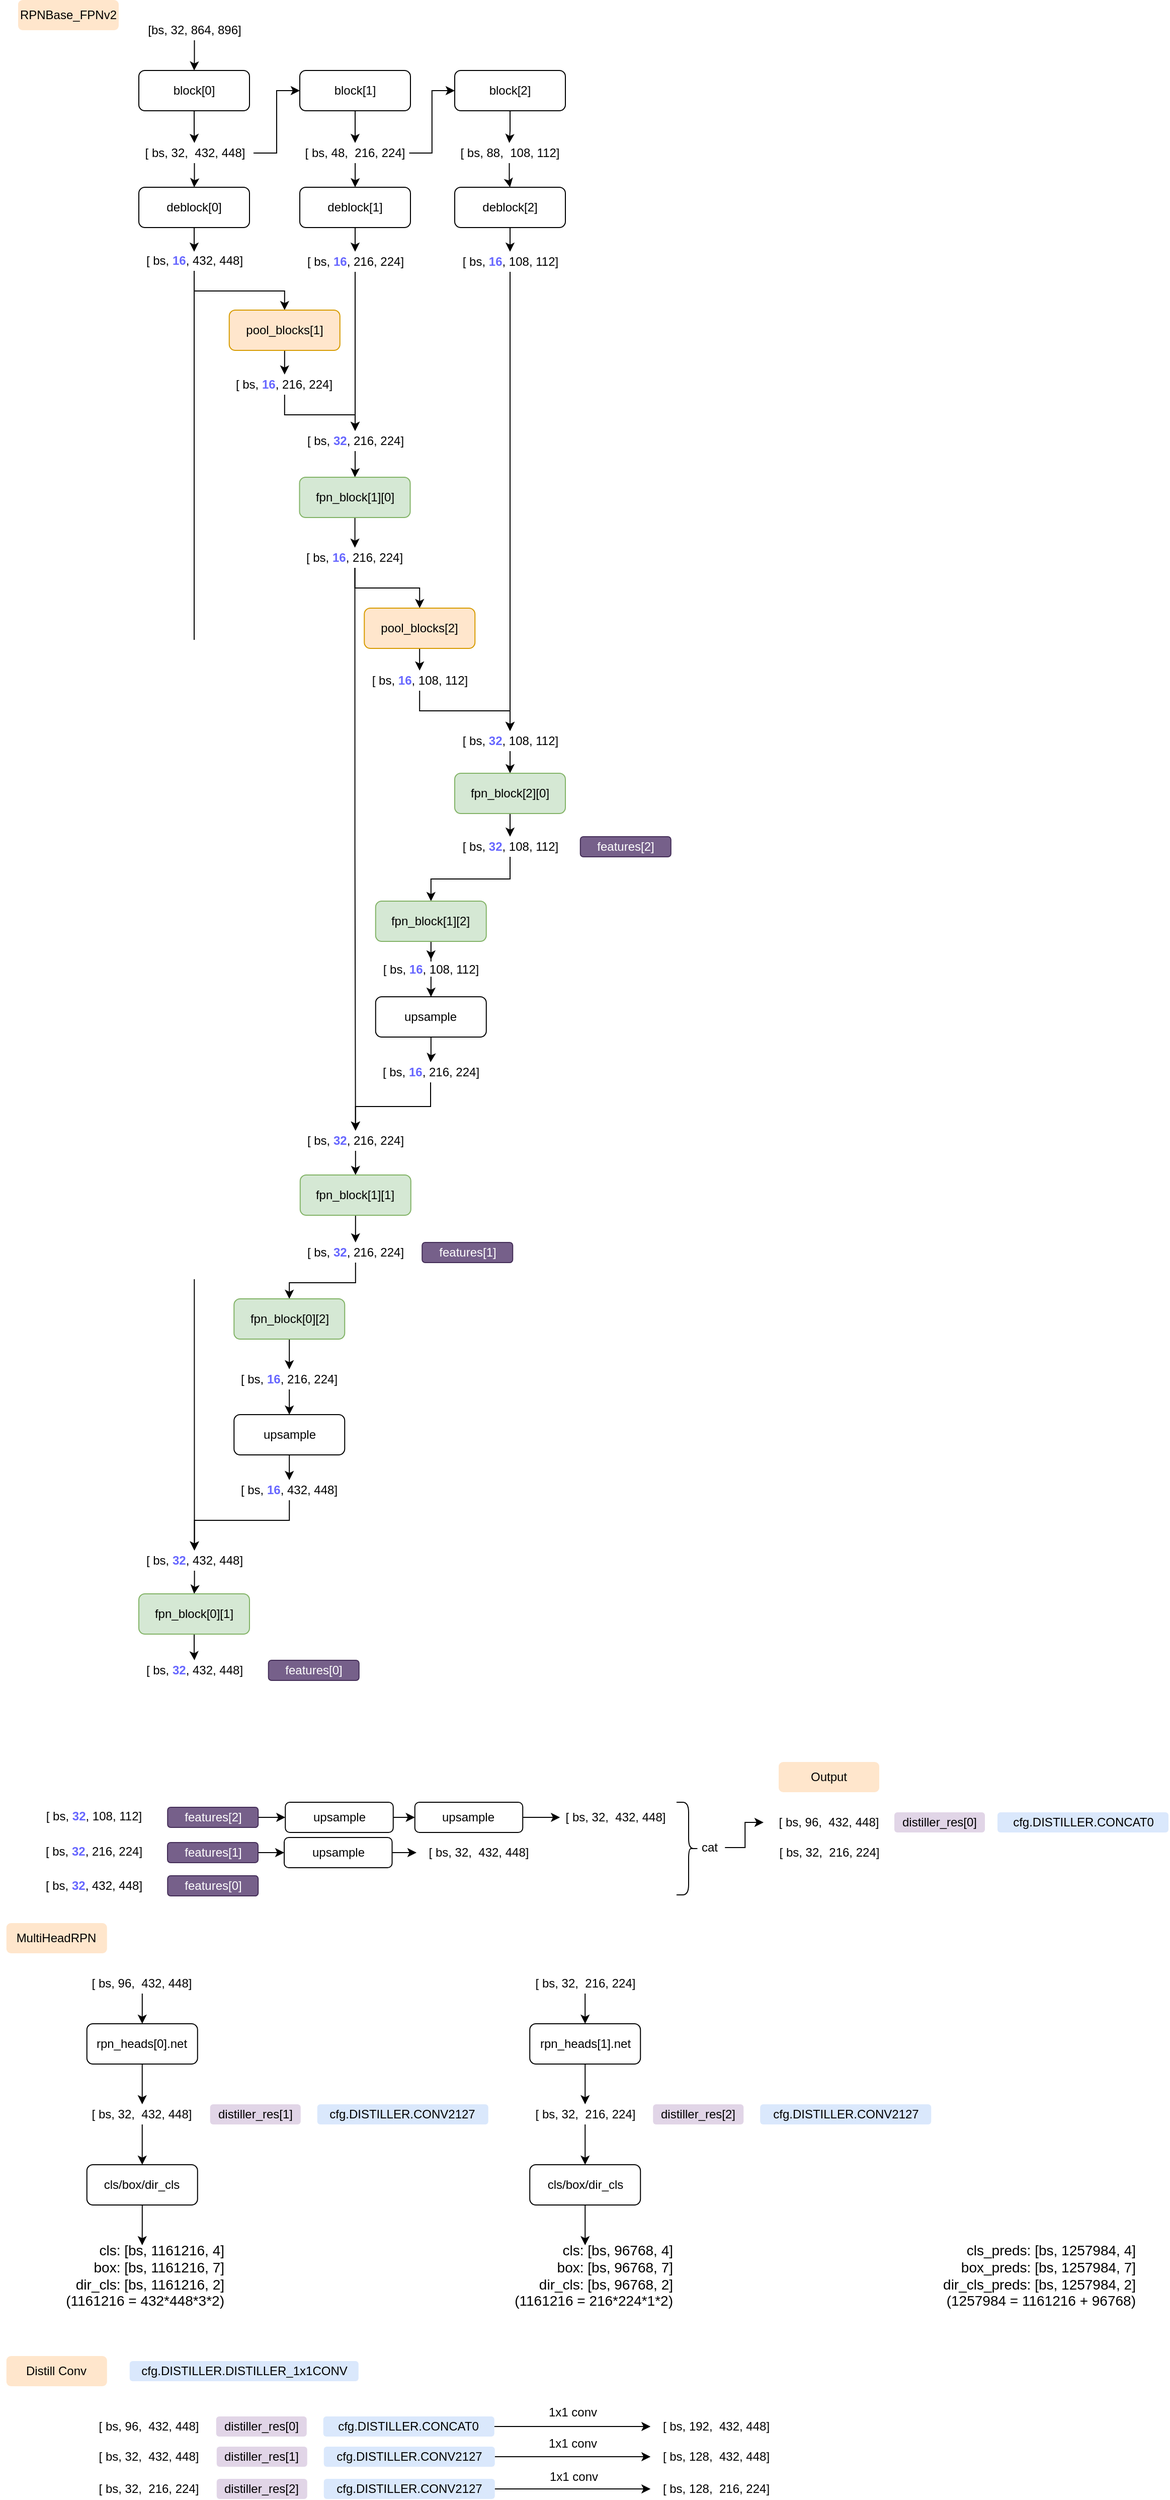<mxfile version="14.8.0" type="github">
  <diagram id="KPbSdK8hrhy4o_54Y12F" name="Page-1">
    <mxGraphModel dx="1357" dy="777" grid="1" gridSize="10" guides="1" tooltips="1" connect="1" arrows="1" fold="1" page="1" pageScale="1" pageWidth="2500" pageHeight="3200" math="0" shadow="0">
      <root>
        <mxCell id="0" />
        <mxCell id="1" parent="0" />
        <mxCell id="MGecMGWnMkol5uJ0eFOr-1" style="edgeStyle=orthogonalEdgeStyle;rounded=0;orthogonalLoop=1;jettySize=auto;html=1;entryX=0.5;entryY=0;entryDx=0;entryDy=0;" parent="1" source="MGecMGWnMkol5uJ0eFOr-2" target="MGecMGWnMkol5uJ0eFOr-8" edge="1">
          <mxGeometry relative="1" as="geometry" />
        </mxCell>
        <mxCell id="MGecMGWnMkol5uJ0eFOr-2" value="block[0]" style="rounded=1;whiteSpace=wrap;html=1;" parent="1" vertex="1">
          <mxGeometry x="160" y="140" width="110" height="40" as="geometry" />
        </mxCell>
        <mxCell id="MGecMGWnMkol5uJ0eFOr-3" style="edgeStyle=orthogonalEdgeStyle;rounded=0;orthogonalLoop=1;jettySize=auto;html=1;entryX=0.5;entryY=0;entryDx=0;entryDy=0;" parent="1" source="MGecMGWnMkol5uJ0eFOr-4" target="MGecMGWnMkol5uJ0eFOr-10" edge="1">
          <mxGeometry relative="1" as="geometry" />
        </mxCell>
        <mxCell id="MGecMGWnMkol5uJ0eFOr-4" value="block[1]" style="rounded=1;whiteSpace=wrap;html=1;" parent="1" vertex="1">
          <mxGeometry x="320" y="140" width="110" height="40" as="geometry" />
        </mxCell>
        <mxCell id="MGecMGWnMkol5uJ0eFOr-5" style="edgeStyle=orthogonalEdgeStyle;rounded=0;orthogonalLoop=1;jettySize=auto;html=1;entryX=0.5;entryY=0;entryDx=0;entryDy=0;" parent="1" source="MGecMGWnMkol5uJ0eFOr-6" target="MGecMGWnMkol5uJ0eFOr-12" edge="1">
          <mxGeometry relative="1" as="geometry" />
        </mxCell>
        <mxCell id="MGecMGWnMkol5uJ0eFOr-6" value="block[2]" style="rounded=1;whiteSpace=wrap;html=1;" parent="1" vertex="1">
          <mxGeometry x="474" y="140" width="110" height="40" as="geometry" />
        </mxCell>
        <mxCell id="MGecMGWnMkol5uJ0eFOr-7" style="edgeStyle=orthogonalEdgeStyle;rounded=0;orthogonalLoop=1;jettySize=auto;html=1;entryX=0.5;entryY=0;entryDx=0;entryDy=0;" parent="1" source="MGecMGWnMkol5uJ0eFOr-8" target="MGecMGWnMkol5uJ0eFOr-14" edge="1">
          <mxGeometry relative="1" as="geometry" />
        </mxCell>
        <mxCell id="MGecMGWnMkol5uJ0eFOr-87" style="edgeStyle=orthogonalEdgeStyle;rounded=0;orthogonalLoop=1;jettySize=auto;html=1;entryX=0;entryY=0.5;entryDx=0;entryDy=0;" parent="1" source="MGecMGWnMkol5uJ0eFOr-8" target="MGecMGWnMkol5uJ0eFOr-4" edge="1">
          <mxGeometry relative="1" as="geometry" />
        </mxCell>
        <mxCell id="MGecMGWnMkol5uJ0eFOr-8" value="[ bs, 32,&amp;nbsp; 432, 448]" style="text;html=1;strokeColor=none;fillColor=none;align=center;verticalAlign=middle;whiteSpace=wrap;rounded=0;" parent="1" vertex="1">
          <mxGeometry x="156.5" y="212" width="117.5" height="20" as="geometry" />
        </mxCell>
        <mxCell id="MGecMGWnMkol5uJ0eFOr-9" style="edgeStyle=orthogonalEdgeStyle;rounded=0;orthogonalLoop=1;jettySize=auto;html=1;entryX=0.5;entryY=0;entryDx=0;entryDy=0;" parent="1" source="MGecMGWnMkol5uJ0eFOr-10" target="MGecMGWnMkol5uJ0eFOr-16" edge="1">
          <mxGeometry relative="1" as="geometry" />
        </mxCell>
        <mxCell id="MGecMGWnMkol5uJ0eFOr-88" style="edgeStyle=orthogonalEdgeStyle;rounded=0;orthogonalLoop=1;jettySize=auto;html=1;entryX=0;entryY=0.5;entryDx=0;entryDy=0;" parent="1" source="MGecMGWnMkol5uJ0eFOr-10" target="MGecMGWnMkol5uJ0eFOr-6" edge="1">
          <mxGeometry relative="1" as="geometry" />
        </mxCell>
        <mxCell id="MGecMGWnMkol5uJ0eFOr-10" value="[ bs, 48,&amp;nbsp; 216, 224]" style="text;html=1;strokeColor=none;fillColor=none;align=center;verticalAlign=middle;whiteSpace=wrap;rounded=0;" parent="1" vertex="1">
          <mxGeometry x="321.25" y="212" width="107.5" height="20" as="geometry" />
        </mxCell>
        <mxCell id="MGecMGWnMkol5uJ0eFOr-11" style="edgeStyle=orthogonalEdgeStyle;rounded=0;orthogonalLoop=1;jettySize=auto;html=1;entryX=0.5;entryY=0;entryDx=0;entryDy=0;" parent="1" source="MGecMGWnMkol5uJ0eFOr-12" target="MGecMGWnMkol5uJ0eFOr-18" edge="1">
          <mxGeometry relative="1" as="geometry" />
        </mxCell>
        <mxCell id="MGecMGWnMkol5uJ0eFOr-12" value="[ bs, 88,&amp;nbsp; 108, 112]" style="text;html=1;strokeColor=none;fillColor=none;align=center;verticalAlign=middle;whiteSpace=wrap;rounded=0;" parent="1" vertex="1">
          <mxGeometry x="472.5" y="212" width="111.5" height="20" as="geometry" />
        </mxCell>
        <mxCell id="MGecMGWnMkol5uJ0eFOr-13" style="edgeStyle=orthogonalEdgeStyle;rounded=0;orthogonalLoop=1;jettySize=auto;html=1;entryX=0.5;entryY=0;entryDx=0;entryDy=0;" parent="1" source="MGecMGWnMkol5uJ0eFOr-14" edge="1">
          <mxGeometry relative="1" as="geometry">
            <mxPoint x="215" y="320" as="targetPoint" />
          </mxGeometry>
        </mxCell>
        <mxCell id="MGecMGWnMkol5uJ0eFOr-14" value="deblock[0]" style="rounded=1;whiteSpace=wrap;html=1;" parent="1" vertex="1">
          <mxGeometry x="160" y="256" width="110" height="40" as="geometry" />
        </mxCell>
        <mxCell id="MGecMGWnMkol5uJ0eFOr-15" style="edgeStyle=orthogonalEdgeStyle;rounded=0;orthogonalLoop=1;jettySize=auto;html=1;" parent="1" source="MGecMGWnMkol5uJ0eFOr-16" target="MGecMGWnMkol5uJ0eFOr-22" edge="1">
          <mxGeometry relative="1" as="geometry" />
        </mxCell>
        <mxCell id="MGecMGWnMkol5uJ0eFOr-16" value="deblock[1]" style="rounded=1;whiteSpace=wrap;html=1;" parent="1" vertex="1">
          <mxGeometry x="320" y="256" width="110" height="40" as="geometry" />
        </mxCell>
        <mxCell id="MGecMGWnMkol5uJ0eFOr-17" style="edgeStyle=orthogonalEdgeStyle;rounded=0;orthogonalLoop=1;jettySize=auto;html=1;entryX=0.5;entryY=0;entryDx=0;entryDy=0;" parent="1" source="MGecMGWnMkol5uJ0eFOr-18" target="MGecMGWnMkol5uJ0eFOr-24" edge="1">
          <mxGeometry relative="1" as="geometry" />
        </mxCell>
        <mxCell id="MGecMGWnMkol5uJ0eFOr-18" value="deblock[2]" style="rounded=1;whiteSpace=wrap;html=1;" parent="1" vertex="1">
          <mxGeometry x="474" y="256" width="110" height="40" as="geometry" />
        </mxCell>
        <mxCell id="MGecMGWnMkol5uJ0eFOr-105" style="edgeStyle=orthogonalEdgeStyle;rounded=0;orthogonalLoop=1;jettySize=auto;html=1;entryX=0.5;entryY=0;entryDx=0;entryDy=0;" parent="1" source="MGecMGWnMkol5uJ0eFOr-20" target="MGecMGWnMkol5uJ0eFOr-90" edge="1">
          <mxGeometry relative="1" as="geometry" />
        </mxCell>
        <mxCell id="MGecMGWnMkol5uJ0eFOr-142" style="edgeStyle=orthogonalEdgeStyle;rounded=0;orthogonalLoop=1;jettySize=auto;html=1;entryX=0.5;entryY=0;entryDx=0;entryDy=0;" parent="1" source="MGecMGWnMkol5uJ0eFOr-20" target="MGecMGWnMkol5uJ0eFOr-141" edge="1">
          <mxGeometry relative="1" as="geometry" />
        </mxCell>
        <mxCell id="MGecMGWnMkol5uJ0eFOr-20" value="[ bs, &lt;font color=&quot;#6666ff&quot;&gt;&lt;b&gt;16&lt;/b&gt;&lt;/font&gt;, 432, 448]" style="text;html=1;strokeColor=none;fillColor=none;align=center;verticalAlign=middle;whiteSpace=wrap;rounded=0;" parent="1" vertex="1">
          <mxGeometry x="122.5" y="319" width="185" height="20" as="geometry" />
        </mxCell>
        <mxCell id="MGecMGWnMkol5uJ0eFOr-98" style="edgeStyle=orthogonalEdgeStyle;rounded=0;orthogonalLoop=1;jettySize=auto;html=1;entryX=0.5;entryY=0;entryDx=0;entryDy=0;" parent="1" source="MGecMGWnMkol5uJ0eFOr-22" target="MGecMGWnMkol5uJ0eFOr-94" edge="1">
          <mxGeometry relative="1" as="geometry" />
        </mxCell>
        <mxCell id="MGecMGWnMkol5uJ0eFOr-22" value="[ bs,&amp;nbsp;&lt;font color=&quot;#6666ff&quot;&gt;&lt;b&gt;16&lt;/b&gt;&lt;/font&gt;,&amp;nbsp;216, 224]" style="text;html=1;strokeColor=none;fillColor=none;align=center;verticalAlign=middle;whiteSpace=wrap;rounded=0;" parent="1" vertex="1">
          <mxGeometry x="282.5" y="320" width="185" height="20" as="geometry" />
        </mxCell>
        <mxCell id="MGecMGWnMkol5uJ0eFOr-110" style="edgeStyle=orthogonalEdgeStyle;rounded=0;orthogonalLoop=1;jettySize=auto;html=1;entryX=0.5;entryY=0;entryDx=0;entryDy=0;" parent="1" source="MGecMGWnMkol5uJ0eFOr-24" target="MGecMGWnMkol5uJ0eFOr-108" edge="1">
          <mxGeometry relative="1" as="geometry" />
        </mxCell>
        <mxCell id="MGecMGWnMkol5uJ0eFOr-24" value="[ bs,&amp;nbsp;&lt;b style=&quot;color: rgb(102 , 102 , 255)&quot;&gt;16&lt;/b&gt;, 108, 112]" style="text;html=1;strokeColor=none;fillColor=none;align=center;verticalAlign=middle;whiteSpace=wrap;rounded=0;" parent="1" vertex="1">
          <mxGeometry x="436.5" y="320" width="185" height="20" as="geometry" />
        </mxCell>
        <mxCell id="MGecMGWnMkol5uJ0eFOr-25" style="edgeStyle=orthogonalEdgeStyle;rounded=0;orthogonalLoop=1;jettySize=auto;html=1;entryX=0;entryY=0.5;entryDx=0;entryDy=0;exitX=1;exitY=0.5;exitDx=0;exitDy=0;" parent="1" source="MGecMGWnMkol5uJ0eFOr-26" target="MGecMGWnMkol5uJ0eFOr-27" edge="1">
          <mxGeometry relative="1" as="geometry" />
        </mxCell>
        <mxCell id="MGecMGWnMkol5uJ0eFOr-26" value="upsample" style="rounded=1;whiteSpace=wrap;html=1;" parent="1" vertex="1">
          <mxGeometry x="304.51" y="1895" width="107.25" height="30" as="geometry" />
        </mxCell>
        <mxCell id="MGecMGWnMkol5uJ0eFOr-27" value="[ bs, 32,&amp;nbsp; 432, 448]" style="text;html=1;strokeColor=none;fillColor=none;align=center;verticalAlign=middle;whiteSpace=wrap;rounded=0;" parent="1" vertex="1">
          <mxGeometry x="436.01" y="1897" width="123.5" height="26" as="geometry" />
        </mxCell>
        <mxCell id="MGecMGWnMkol5uJ0eFOr-36" value="[ bs, 96,&amp;nbsp; 432, 448]" style="text;html=1;strokeColor=none;fillColor=none;align=center;verticalAlign=middle;whiteSpace=wrap;rounded=0;" parent="1" vertex="1">
          <mxGeometry x="781" y="1870" width="130" height="20" as="geometry" />
        </mxCell>
        <mxCell id="MGecMGWnMkol5uJ0eFOr-37" value="[ bs, 32,&amp;nbsp; 216, 224]" style="text;html=1;strokeColor=none;fillColor=none;align=center;verticalAlign=middle;whiteSpace=wrap;rounded=0;" parent="1" vertex="1">
          <mxGeometry x="753.5" y="1900" width="185" height="20" as="geometry" />
        </mxCell>
        <mxCell id="MGecMGWnMkol5uJ0eFOr-170" style="edgeStyle=orthogonalEdgeStyle;rounded=0;orthogonalLoop=1;jettySize=auto;html=1;entryX=0;entryY=0.5;entryDx=0;entryDy=0;" parent="1" source="MGecMGWnMkol5uJ0eFOr-38" target="MGecMGWnMkol5uJ0eFOr-36" edge="1">
          <mxGeometry relative="1" as="geometry" />
        </mxCell>
        <mxCell id="MGecMGWnMkol5uJ0eFOr-38" value="cat" style="text;html=1;strokeColor=none;fillColor=none;align=center;verticalAlign=middle;whiteSpace=wrap;rounded=0;" parent="1" vertex="1">
          <mxGeometry x="711.5" y="1895" width="31.12" height="20" as="geometry" />
        </mxCell>
        <mxCell id="MGecMGWnMkol5uJ0eFOr-39" value="RPNBase_FPNv2" style="rounded=1;whiteSpace=wrap;html=1;fillColor=#ffe6cc;strokeColor=none;" parent="1" vertex="1">
          <mxGeometry x="40" y="70" width="100" height="30" as="geometry" />
        </mxCell>
        <mxCell id="MGecMGWnMkol5uJ0eFOr-40" value="Output" style="rounded=1;whiteSpace=wrap;html=1;fillColor=#ffe6cc;strokeColor=none;" parent="1" vertex="1">
          <mxGeometry x="796" y="1820" width="100" height="30" as="geometry" />
        </mxCell>
        <mxCell id="MGecMGWnMkol5uJ0eFOr-41" value="distiller_res[0]" style="rounded=1;whiteSpace=wrap;html=1;fillColor=#e1d5e7;strokeColor=none;" parent="1" vertex="1">
          <mxGeometry x="911" y="1870" width="90" height="20" as="geometry" />
        </mxCell>
        <mxCell id="MGecMGWnMkol5uJ0eFOr-42" value="MultiHeadRPN" style="rounded=1;whiteSpace=wrap;html=1;fillColor=#ffe6cc;strokeColor=none;" parent="1" vertex="1">
          <mxGeometry x="28.37" y="1980" width="100" height="30" as="geometry" />
        </mxCell>
        <mxCell id="MGecMGWnMkol5uJ0eFOr-43" value="cfg.DISTILLER.CONCAT0" style="rounded=1;whiteSpace=wrap;html=1;fillColor=#dae8fc;strokeColor=none;" parent="1" vertex="1">
          <mxGeometry x="1013.5" y="1870" width="170" height="20" as="geometry" />
        </mxCell>
        <mxCell id="MGecMGWnMkol5uJ0eFOr-44" style="edgeStyle=orthogonalEdgeStyle;rounded=0;orthogonalLoop=1;jettySize=auto;html=1;entryX=0.5;entryY=0;entryDx=0;entryDy=0;" parent="1" source="MGecMGWnMkol5uJ0eFOr-45" target="MGecMGWnMkol5uJ0eFOr-49" edge="1">
          <mxGeometry relative="1" as="geometry" />
        </mxCell>
        <mxCell id="MGecMGWnMkol5uJ0eFOr-45" value="rpn_heads[0].net" style="rounded=1;whiteSpace=wrap;html=1;" parent="1" vertex="1">
          <mxGeometry x="108.37" y="2080" width="110" height="40" as="geometry" />
        </mxCell>
        <mxCell id="MGecMGWnMkol5uJ0eFOr-46" style="edgeStyle=orthogonalEdgeStyle;rounded=0;orthogonalLoop=1;jettySize=auto;html=1;entryX=0.5;entryY=0;entryDx=0;entryDy=0;" parent="1" source="MGecMGWnMkol5uJ0eFOr-47" target="MGecMGWnMkol5uJ0eFOr-45" edge="1">
          <mxGeometry relative="1" as="geometry" />
        </mxCell>
        <mxCell id="MGecMGWnMkol5uJ0eFOr-47" value="[ bs, 96,&amp;nbsp; 432, 448]" style="text;html=1;strokeColor=none;fillColor=none;align=center;verticalAlign=middle;whiteSpace=wrap;rounded=0;" parent="1" vertex="1">
          <mxGeometry x="98.37" y="2030" width="130" height="20" as="geometry" />
        </mxCell>
        <mxCell id="MGecMGWnMkol5uJ0eFOr-48" style="edgeStyle=orthogonalEdgeStyle;rounded=0;orthogonalLoop=1;jettySize=auto;html=1;" parent="1" source="MGecMGWnMkol5uJ0eFOr-49" target="MGecMGWnMkol5uJ0eFOr-51" edge="1">
          <mxGeometry relative="1" as="geometry" />
        </mxCell>
        <mxCell id="MGecMGWnMkol5uJ0eFOr-49" value="[ bs, 32,&amp;nbsp; 432, 448]" style="text;html=1;strokeColor=none;fillColor=none;align=center;verticalAlign=middle;whiteSpace=wrap;rounded=0;" parent="1" vertex="1">
          <mxGeometry x="98.37" y="2160" width="130" height="20" as="geometry" />
        </mxCell>
        <mxCell id="MGecMGWnMkol5uJ0eFOr-50" style="edgeStyle=orthogonalEdgeStyle;rounded=0;orthogonalLoop=1;jettySize=auto;html=1;" parent="1" source="MGecMGWnMkol5uJ0eFOr-51" target="MGecMGWnMkol5uJ0eFOr-52" edge="1">
          <mxGeometry relative="1" as="geometry" />
        </mxCell>
        <mxCell id="MGecMGWnMkol5uJ0eFOr-51" value="cls/box/dir_cls" style="rounded=1;whiteSpace=wrap;html=1;" parent="1" vertex="1">
          <mxGeometry x="108.37" y="2220" width="110" height="40" as="geometry" />
        </mxCell>
        <mxCell id="MGecMGWnMkol5uJ0eFOr-52" value="cls: [bs, 1161216, 4]&lt;br style=&quot;font-size: 14px;&quot;&gt;box: [bs, 1161216, 7]&lt;br style=&quot;font-size: 14px;&quot;&gt;dir_cls: [bs, 1161216, 2]&lt;br style=&quot;font-size: 14px;&quot;&gt;(1161216 = 432*448*3*2)" style="text;html=1;strokeColor=none;fillColor=none;align=right;verticalAlign=middle;whiteSpace=wrap;rounded=0;fontSize=14;" parent="1" vertex="1">
          <mxGeometry x="79.43" y="2300" width="167.88" height="60" as="geometry" />
        </mxCell>
        <mxCell id="MGecMGWnMkol5uJ0eFOr-53" value="distiller_res[1]" style="rounded=1;whiteSpace=wrap;html=1;fillColor=#e1d5e7;strokeColor=none;" parent="1" vertex="1">
          <mxGeometry x="230.87" y="2160" width="90" height="20" as="geometry" />
        </mxCell>
        <mxCell id="MGecMGWnMkol5uJ0eFOr-54" value="cfg.DISTILLER.CONV2127" style="rounded=1;whiteSpace=wrap;html=1;fillColor=#dae8fc;strokeColor=none;" parent="1" vertex="1">
          <mxGeometry x="337.37" y="2160" width="170" height="20" as="geometry" />
        </mxCell>
        <mxCell id="MGecMGWnMkol5uJ0eFOr-55" style="edgeStyle=orthogonalEdgeStyle;rounded=0;orthogonalLoop=1;jettySize=auto;html=1;entryX=0.5;entryY=0;entryDx=0;entryDy=0;" parent="1" source="MGecMGWnMkol5uJ0eFOr-56" target="MGecMGWnMkol5uJ0eFOr-60" edge="1">
          <mxGeometry relative="1" as="geometry" />
        </mxCell>
        <mxCell id="MGecMGWnMkol5uJ0eFOr-56" value="rpn_heads[1].net" style="rounded=1;whiteSpace=wrap;html=1;" parent="1" vertex="1">
          <mxGeometry x="548.62" y="2080" width="110" height="40" as="geometry" />
        </mxCell>
        <mxCell id="MGecMGWnMkol5uJ0eFOr-57" style="edgeStyle=orthogonalEdgeStyle;rounded=0;orthogonalLoop=1;jettySize=auto;html=1;entryX=0.5;entryY=0;entryDx=0;entryDy=0;" parent="1" source="MGecMGWnMkol5uJ0eFOr-58" target="MGecMGWnMkol5uJ0eFOr-56" edge="1">
          <mxGeometry relative="1" as="geometry" />
        </mxCell>
        <mxCell id="MGecMGWnMkol5uJ0eFOr-58" value="[ bs, 32,&amp;nbsp; 216, 224]" style="text;html=1;strokeColor=none;fillColor=none;align=center;verticalAlign=middle;whiteSpace=wrap;rounded=0;" parent="1" vertex="1">
          <mxGeometry x="538.62" y="2030" width="130" height="20" as="geometry" />
        </mxCell>
        <mxCell id="MGecMGWnMkol5uJ0eFOr-59" style="edgeStyle=orthogonalEdgeStyle;rounded=0;orthogonalLoop=1;jettySize=auto;html=1;" parent="1" source="MGecMGWnMkol5uJ0eFOr-60" target="MGecMGWnMkol5uJ0eFOr-62" edge="1">
          <mxGeometry relative="1" as="geometry" />
        </mxCell>
        <mxCell id="MGecMGWnMkol5uJ0eFOr-60" value="[ bs, 32,&amp;nbsp; 216, 224]" style="text;html=1;strokeColor=none;fillColor=none;align=center;verticalAlign=middle;whiteSpace=wrap;rounded=0;" parent="1" vertex="1">
          <mxGeometry x="538.62" y="2160" width="130" height="20" as="geometry" />
        </mxCell>
        <mxCell id="MGecMGWnMkol5uJ0eFOr-61" style="edgeStyle=orthogonalEdgeStyle;rounded=0;orthogonalLoop=1;jettySize=auto;html=1;" parent="1" source="MGecMGWnMkol5uJ0eFOr-62" target="MGecMGWnMkol5uJ0eFOr-63" edge="1">
          <mxGeometry relative="1" as="geometry" />
        </mxCell>
        <mxCell id="MGecMGWnMkol5uJ0eFOr-62" value="cls/box/dir_cls" style="rounded=1;whiteSpace=wrap;html=1;" parent="1" vertex="1">
          <mxGeometry x="548.62" y="2220" width="110" height="40" as="geometry" />
        </mxCell>
        <mxCell id="MGecMGWnMkol5uJ0eFOr-63" value="cls: [bs, 96768, 4]&lt;br style=&quot;font-size: 14px;&quot;&gt;box: [bs, 96768, 7]&lt;br style=&quot;font-size: 14px;&quot;&gt;dir_cls: [bs, 96768, 2]&lt;br style=&quot;font-size: 14px;&quot;&gt;(1161216 = 216*224*1*2)" style="text;html=1;strokeColor=none;fillColor=none;align=right;verticalAlign=middle;whiteSpace=wrap;rounded=0;fontSize=14;" parent="1" vertex="1">
          <mxGeometry x="514.8" y="2300" width="177.63" height="60" as="geometry" />
        </mxCell>
        <mxCell id="MGecMGWnMkol5uJ0eFOr-64" value="distiller_res[2]" style="rounded=1;whiteSpace=wrap;html=1;fillColor=#e1d5e7;strokeColor=none;" parent="1" vertex="1">
          <mxGeometry x="671.12" y="2160" width="90" height="20" as="geometry" />
        </mxCell>
        <mxCell id="MGecMGWnMkol5uJ0eFOr-65" value="cfg.DISTILLER.CONV2127" style="rounded=1;whiteSpace=wrap;html=1;fillColor=#dae8fc;strokeColor=none;" parent="1" vertex="1">
          <mxGeometry x="777.62" y="2160" width="170" height="20" as="geometry" />
        </mxCell>
        <mxCell id="MGecMGWnMkol5uJ0eFOr-66" value="Distill Conv" style="rounded=1;whiteSpace=wrap;html=1;fillColor=#ffe6cc;strokeColor=none;" parent="1" vertex="1">
          <mxGeometry x="28.37" y="2410" width="100" height="30" as="geometry" />
        </mxCell>
        <mxCell id="MGecMGWnMkol5uJ0eFOr-67" value="[ bs, 96,&amp;nbsp; 432, 448]" style="text;html=1;strokeColor=none;fillColor=none;align=center;verticalAlign=middle;whiteSpace=wrap;rounded=0;" parent="1" vertex="1">
          <mxGeometry x="104.87" y="2470" width="130" height="20" as="geometry" />
        </mxCell>
        <mxCell id="MGecMGWnMkol5uJ0eFOr-68" value="distiller_res[0]" style="rounded=1;whiteSpace=wrap;html=1;fillColor=#e1d5e7;strokeColor=none;" parent="1" vertex="1">
          <mxGeometry x="236.87" y="2470" width="90" height="20" as="geometry" />
        </mxCell>
        <mxCell id="MGecMGWnMkol5uJ0eFOr-69" style="edgeStyle=orthogonalEdgeStyle;rounded=0;orthogonalLoop=1;jettySize=auto;html=1;" parent="1" source="MGecMGWnMkol5uJ0eFOr-70" target="MGecMGWnMkol5uJ0eFOr-80" edge="1">
          <mxGeometry relative="1" as="geometry" />
        </mxCell>
        <mxCell id="MGecMGWnMkol5uJ0eFOr-70" value="cfg.DISTILLER.CONCAT0" style="rounded=1;whiteSpace=wrap;html=1;fillColor=#dae8fc;strokeColor=none;" parent="1" vertex="1">
          <mxGeometry x="343.37" y="2470" width="170" height="20" as="geometry" />
        </mxCell>
        <mxCell id="MGecMGWnMkol5uJ0eFOr-71" value="[ bs, 32,&amp;nbsp; 432, 448]" style="text;html=1;strokeColor=none;fillColor=none;align=center;verticalAlign=middle;whiteSpace=wrap;rounded=0;" parent="1" vertex="1">
          <mxGeometry x="104.87" y="2500" width="130" height="20" as="geometry" />
        </mxCell>
        <mxCell id="MGecMGWnMkol5uJ0eFOr-72" value="distiller_res[1]" style="rounded=1;whiteSpace=wrap;html=1;fillColor=#e1d5e7;strokeColor=none;" parent="1" vertex="1">
          <mxGeometry x="237.37" y="2500" width="90" height="20" as="geometry" />
        </mxCell>
        <mxCell id="MGecMGWnMkol5uJ0eFOr-73" style="edgeStyle=orthogonalEdgeStyle;rounded=0;orthogonalLoop=1;jettySize=auto;html=1;entryX=0;entryY=0.5;entryDx=0;entryDy=0;" parent="1" source="MGecMGWnMkol5uJ0eFOr-74" target="MGecMGWnMkol5uJ0eFOr-81" edge="1">
          <mxGeometry relative="1" as="geometry" />
        </mxCell>
        <mxCell id="MGecMGWnMkol5uJ0eFOr-74" value="cfg.DISTILLER.CONV2127" style="rounded=1;whiteSpace=wrap;html=1;fillColor=#dae8fc;strokeColor=none;" parent="1" vertex="1">
          <mxGeometry x="343.87" y="2500" width="170" height="20" as="geometry" />
        </mxCell>
        <mxCell id="MGecMGWnMkol5uJ0eFOr-79" value="cfg.DISTILLER.DISTILLER_1x1CONV" style="rounded=1;whiteSpace=wrap;html=1;fillColor=#dae8fc;strokeColor=none;" parent="1" vertex="1">
          <mxGeometry x="150.87" y="2415" width="227.5" height="20" as="geometry" />
        </mxCell>
        <mxCell id="MGecMGWnMkol5uJ0eFOr-80" value="[ bs, 192,&amp;nbsp; 432, 448]" style="text;html=1;strokeColor=none;fillColor=none;align=center;verticalAlign=middle;whiteSpace=wrap;rounded=0;" parent="1" vertex="1">
          <mxGeometry x="668.62" y="2470" width="130" height="20" as="geometry" />
        </mxCell>
        <mxCell id="MGecMGWnMkol5uJ0eFOr-81" value="[ bs, 128,&amp;nbsp; 432, 448]" style="text;html=1;strokeColor=none;fillColor=none;align=center;verticalAlign=middle;whiteSpace=wrap;rounded=0;" parent="1" vertex="1">
          <mxGeometry x="668.62" y="2500" width="130" height="20" as="geometry" />
        </mxCell>
        <mxCell id="MGecMGWnMkol5uJ0eFOr-83" value="1x1 conv" style="text;html=1;align=center;verticalAlign=middle;resizable=0;points=[];autosize=1;" parent="1" vertex="1">
          <mxGeometry x="561.37" y="2456" width="60" height="20" as="geometry" />
        </mxCell>
        <mxCell id="MGecMGWnMkol5uJ0eFOr-84" value="1x1 conv" style="text;html=1;align=center;verticalAlign=middle;resizable=0;points=[];autosize=1;" parent="1" vertex="1">
          <mxGeometry x="561.37" y="2487" width="60" height="20" as="geometry" />
        </mxCell>
        <mxCell id="MGecMGWnMkol5uJ0eFOr-89" style="edgeStyle=orthogonalEdgeStyle;rounded=0;orthogonalLoop=1;jettySize=auto;html=1;" parent="1" source="MGecMGWnMkol5uJ0eFOr-86" target="MGecMGWnMkol5uJ0eFOr-2" edge="1">
          <mxGeometry relative="1" as="geometry" />
        </mxCell>
        <mxCell id="MGecMGWnMkol5uJ0eFOr-86" value="[bs, 32, 864, 896]" style="text;html=1;strokeColor=none;fillColor=none;align=center;verticalAlign=middle;whiteSpace=wrap;rounded=0;" parent="1" vertex="1">
          <mxGeometry x="146.63" y="90" width="137.25" height="20" as="geometry" />
        </mxCell>
        <mxCell id="MGecMGWnMkol5uJ0eFOr-93" style="edgeStyle=orthogonalEdgeStyle;rounded=0;orthogonalLoop=1;jettySize=auto;html=1;" parent="1" source="MGecMGWnMkol5uJ0eFOr-90" target="MGecMGWnMkol5uJ0eFOr-92" edge="1">
          <mxGeometry relative="1" as="geometry" />
        </mxCell>
        <mxCell id="MGecMGWnMkol5uJ0eFOr-90" value="pool_blocks[1]" style="rounded=1;whiteSpace=wrap;html=1;fillColor=#ffe6cc;strokeColor=#d79b00;" parent="1" vertex="1">
          <mxGeometry x="249.88" y="378" width="110" height="40" as="geometry" />
        </mxCell>
        <mxCell id="MGecMGWnMkol5uJ0eFOr-97" style="edgeStyle=orthogonalEdgeStyle;rounded=0;orthogonalLoop=1;jettySize=auto;html=1;entryX=0.5;entryY=0;entryDx=0;entryDy=0;" parent="1" source="MGecMGWnMkol5uJ0eFOr-92" target="MGecMGWnMkol5uJ0eFOr-94" edge="1">
          <mxGeometry relative="1" as="geometry" />
        </mxCell>
        <mxCell id="MGecMGWnMkol5uJ0eFOr-92" value="[ bs, &lt;font color=&quot;#6666ff&quot;&gt;&lt;b&gt;16&lt;/b&gt;&lt;/font&gt;, 216, 224]" style="text;html=1;strokeColor=none;fillColor=none;align=center;verticalAlign=middle;whiteSpace=wrap;rounded=0;" parent="1" vertex="1">
          <mxGeometry x="212.38" y="442" width="185" height="20" as="geometry" />
        </mxCell>
        <mxCell id="MGecMGWnMkol5uJ0eFOr-100" style="edgeStyle=orthogonalEdgeStyle;rounded=0;orthogonalLoop=1;jettySize=auto;html=1;" parent="1" source="MGecMGWnMkol5uJ0eFOr-94" target="MGecMGWnMkol5uJ0eFOr-99" edge="1">
          <mxGeometry relative="1" as="geometry" />
        </mxCell>
        <mxCell id="MGecMGWnMkol5uJ0eFOr-94" value="[ bs, &lt;font color=&quot;#6666ff&quot;&gt;&lt;b&gt;32&lt;/b&gt;&lt;/font&gt;,&amp;nbsp;216, 224]" style="text;html=1;strokeColor=none;fillColor=none;align=center;verticalAlign=middle;whiteSpace=wrap;rounded=0;" parent="1" vertex="1">
          <mxGeometry x="282.5" y="498" width="185" height="20" as="geometry" />
        </mxCell>
        <mxCell id="MGecMGWnMkol5uJ0eFOr-102" style="edgeStyle=orthogonalEdgeStyle;rounded=0;orthogonalLoop=1;jettySize=auto;html=1;" parent="1" source="MGecMGWnMkol5uJ0eFOr-99" target="MGecMGWnMkol5uJ0eFOr-101" edge="1">
          <mxGeometry relative="1" as="geometry" />
        </mxCell>
        <mxCell id="MGecMGWnMkol5uJ0eFOr-99" value="fpn_block[1][0]" style="rounded=1;whiteSpace=wrap;html=1;fillColor=#d5e8d4;strokeColor=#82b366;" parent="1" vertex="1">
          <mxGeometry x="319.75" y="544" width="110" height="40" as="geometry" />
        </mxCell>
        <mxCell id="MGecMGWnMkol5uJ0eFOr-104" style="edgeStyle=orthogonalEdgeStyle;rounded=0;orthogonalLoop=1;jettySize=auto;html=1;entryX=0.5;entryY=0;entryDx=0;entryDy=0;" parent="1" source="MGecMGWnMkol5uJ0eFOr-101" target="MGecMGWnMkol5uJ0eFOr-103" edge="1">
          <mxGeometry relative="1" as="geometry" />
        </mxCell>
        <mxCell id="MGecMGWnMkol5uJ0eFOr-149" style="edgeStyle=orthogonalEdgeStyle;rounded=0;orthogonalLoop=1;jettySize=auto;html=1;entryX=0.5;entryY=0;entryDx=0;entryDy=0;exitX=0.5;exitY=1;exitDx=0;exitDy=0;" parent="1" source="MGecMGWnMkol5uJ0eFOr-101" target="MGecMGWnMkol5uJ0eFOr-124" edge="1">
          <mxGeometry relative="1" as="geometry">
            <Array as="points" />
          </mxGeometry>
        </mxCell>
        <mxCell id="MGecMGWnMkol5uJ0eFOr-101" value="[ bs, &lt;font color=&quot;#6666ff&quot;&gt;&lt;b&gt;16&lt;/b&gt;&lt;/font&gt;,&amp;nbsp;216, 224]" style="text;html=1;strokeColor=none;fillColor=none;align=center;verticalAlign=middle;whiteSpace=wrap;rounded=0;" parent="1" vertex="1">
          <mxGeometry x="282.25" y="614" width="185" height="20" as="geometry" />
        </mxCell>
        <mxCell id="MGecMGWnMkol5uJ0eFOr-107" style="edgeStyle=orthogonalEdgeStyle;rounded=0;orthogonalLoop=1;jettySize=auto;html=1;" parent="1" source="MGecMGWnMkol5uJ0eFOr-103" target="MGecMGWnMkol5uJ0eFOr-106" edge="1">
          <mxGeometry relative="1" as="geometry" />
        </mxCell>
        <mxCell id="MGecMGWnMkol5uJ0eFOr-103" value="pool_blocks[2]" style="rounded=1;whiteSpace=wrap;html=1;fillColor=#ffe6cc;strokeColor=#d79b00;" parent="1" vertex="1">
          <mxGeometry x="384.13" y="674" width="110" height="40" as="geometry" />
        </mxCell>
        <mxCell id="MGecMGWnMkol5uJ0eFOr-109" style="edgeStyle=orthogonalEdgeStyle;rounded=0;orthogonalLoop=1;jettySize=auto;html=1;entryX=0.5;entryY=0;entryDx=0;entryDy=0;" parent="1" source="MGecMGWnMkol5uJ0eFOr-106" target="MGecMGWnMkol5uJ0eFOr-108" edge="1">
          <mxGeometry relative="1" as="geometry" />
        </mxCell>
        <mxCell id="MGecMGWnMkol5uJ0eFOr-106" value="[ bs, &lt;font color=&quot;#6666ff&quot;&gt;&lt;b&gt;16&lt;/b&gt;&lt;/font&gt;, 108, 112]" style="text;html=1;strokeColor=none;fillColor=none;align=center;verticalAlign=middle;whiteSpace=wrap;rounded=0;" parent="1" vertex="1">
          <mxGeometry x="346.63" y="736" width="185" height="20" as="geometry" />
        </mxCell>
        <mxCell id="MGecMGWnMkol5uJ0eFOr-113" style="edgeStyle=orthogonalEdgeStyle;rounded=0;orthogonalLoop=1;jettySize=auto;html=1;" parent="1" source="MGecMGWnMkol5uJ0eFOr-108" target="MGecMGWnMkol5uJ0eFOr-112" edge="1">
          <mxGeometry relative="1" as="geometry" />
        </mxCell>
        <mxCell id="MGecMGWnMkol5uJ0eFOr-108" value="[ bs, &lt;font color=&quot;#6666ff&quot;&gt;&lt;b&gt;32&lt;/b&gt;&lt;/font&gt;, 108, 112]" style="text;html=1;strokeColor=none;fillColor=none;align=center;verticalAlign=middle;whiteSpace=wrap;rounded=0;" parent="1" vertex="1">
          <mxGeometry x="436.5" y="796" width="185" height="20" as="geometry" />
        </mxCell>
        <mxCell id="MGecMGWnMkol5uJ0eFOr-116" style="edgeStyle=orthogonalEdgeStyle;rounded=0;orthogonalLoop=1;jettySize=auto;html=1;" parent="1" source="MGecMGWnMkol5uJ0eFOr-111" target="MGecMGWnMkol5uJ0eFOr-115" edge="1">
          <mxGeometry relative="1" as="geometry" />
        </mxCell>
        <mxCell id="MGecMGWnMkol5uJ0eFOr-111" value="[ bs, &lt;font color=&quot;#6666ff&quot;&gt;&lt;b&gt;32&lt;/b&gt;&lt;/font&gt;, 108, 112]" style="text;html=1;strokeColor=none;fillColor=none;align=center;verticalAlign=middle;whiteSpace=wrap;rounded=0;" parent="1" vertex="1">
          <mxGeometry x="436.5" y="901" width="185" height="20" as="geometry" />
        </mxCell>
        <mxCell id="MGecMGWnMkol5uJ0eFOr-114" style="edgeStyle=orthogonalEdgeStyle;rounded=0;orthogonalLoop=1;jettySize=auto;html=1;" parent="1" source="MGecMGWnMkol5uJ0eFOr-112" target="MGecMGWnMkol5uJ0eFOr-111" edge="1">
          <mxGeometry relative="1" as="geometry" />
        </mxCell>
        <mxCell id="MGecMGWnMkol5uJ0eFOr-112" value="fpn_block[2][0]" style="rounded=1;whiteSpace=wrap;html=1;fillColor=#d5e8d4;strokeColor=#82b366;" parent="1" vertex="1">
          <mxGeometry x="474" y="838" width="110" height="40" as="geometry" />
        </mxCell>
        <mxCell id="MGecMGWnMkol5uJ0eFOr-118" style="edgeStyle=orthogonalEdgeStyle;rounded=0;orthogonalLoop=1;jettySize=auto;html=1;" parent="1" source="MGecMGWnMkol5uJ0eFOr-115" target="MGecMGWnMkol5uJ0eFOr-117" edge="1">
          <mxGeometry relative="1" as="geometry" />
        </mxCell>
        <mxCell id="MGecMGWnMkol5uJ0eFOr-115" value="fpn_block[1][2]" style="rounded=1;whiteSpace=wrap;html=1;fillColor=#d5e8d4;strokeColor=#82b366;" parent="1" vertex="1">
          <mxGeometry x="395.37" y="965" width="110" height="40" as="geometry" />
        </mxCell>
        <mxCell id="MGecMGWnMkol5uJ0eFOr-120" style="edgeStyle=orthogonalEdgeStyle;rounded=0;orthogonalLoop=1;jettySize=auto;html=1;" parent="1" source="MGecMGWnMkol5uJ0eFOr-117" target="MGecMGWnMkol5uJ0eFOr-119" edge="1">
          <mxGeometry relative="1" as="geometry" />
        </mxCell>
        <mxCell id="MGecMGWnMkol5uJ0eFOr-117" value="[ bs, &lt;font color=&quot;#6666ff&quot;&gt;&lt;b&gt;16&lt;/b&gt;&lt;/font&gt;, 108, 112]" style="text;html=1;strokeColor=none;fillColor=none;align=center;verticalAlign=middle;whiteSpace=wrap;rounded=0;" parent="1" vertex="1">
          <mxGeometry x="357.88" y="1023" width="185" height="20" as="geometry" />
        </mxCell>
        <mxCell id="MGecMGWnMkol5uJ0eFOr-122" style="edgeStyle=orthogonalEdgeStyle;rounded=0;orthogonalLoop=1;jettySize=auto;html=1;" parent="1" source="MGecMGWnMkol5uJ0eFOr-119" target="MGecMGWnMkol5uJ0eFOr-121" edge="1">
          <mxGeometry relative="1" as="geometry" />
        </mxCell>
        <mxCell id="MGecMGWnMkol5uJ0eFOr-119" value="upsample" style="rounded=1;whiteSpace=wrap;html=1;" parent="1" vertex="1">
          <mxGeometry x="395.38" y="1060" width="110" height="40" as="geometry" />
        </mxCell>
        <mxCell id="MGecMGWnMkol5uJ0eFOr-126" style="edgeStyle=orthogonalEdgeStyle;rounded=0;orthogonalLoop=1;jettySize=auto;html=1;entryX=0.5;entryY=0;entryDx=0;entryDy=0;" parent="1" source="MGecMGWnMkol5uJ0eFOr-121" target="MGecMGWnMkol5uJ0eFOr-124" edge="1">
          <mxGeometry relative="1" as="geometry">
            <mxPoint x="375.62" y="1195" as="targetPoint" />
          </mxGeometry>
        </mxCell>
        <mxCell id="MGecMGWnMkol5uJ0eFOr-121" value="[ bs, &lt;font color=&quot;#6666ff&quot;&gt;&lt;b&gt;16&lt;/b&gt;&lt;/font&gt;, 216, 224]" style="text;html=1;strokeColor=none;fillColor=none;align=center;verticalAlign=middle;whiteSpace=wrap;rounded=0;" parent="1" vertex="1">
          <mxGeometry x="357.5" y="1125" width="185" height="20" as="geometry" />
        </mxCell>
        <mxCell id="MGecMGWnMkol5uJ0eFOr-123" value="features[2]" style="rounded=1;whiteSpace=wrap;html=1;fillColor=#76608a;strokeColor=#432D57;fontColor=#ffffff;" parent="1" vertex="1">
          <mxGeometry x="598.88" y="901" width="90" height="20" as="geometry" />
        </mxCell>
        <mxCell id="MGecMGWnMkol5uJ0eFOr-129" style="edgeStyle=orthogonalEdgeStyle;rounded=0;orthogonalLoop=1;jettySize=auto;html=1;" parent="1" source="MGecMGWnMkol5uJ0eFOr-124" target="MGecMGWnMkol5uJ0eFOr-127" edge="1">
          <mxGeometry relative="1" as="geometry" />
        </mxCell>
        <mxCell id="MGecMGWnMkol5uJ0eFOr-124" value="[ bs, &lt;font color=&quot;#6666ff&quot;&gt;&lt;b&gt;32&lt;/b&gt;&lt;/font&gt;, 216, 224]" style="text;html=1;strokeColor=none;fillColor=none;align=center;verticalAlign=middle;whiteSpace=wrap;rounded=0;" parent="1" vertex="1">
          <mxGeometry x="282.88" y="1193" width="185" height="20" as="geometry" />
        </mxCell>
        <mxCell id="MGecMGWnMkol5uJ0eFOr-130" style="edgeStyle=orthogonalEdgeStyle;rounded=0;orthogonalLoop=1;jettySize=auto;html=1;entryX=0.5;entryY=0;entryDx=0;entryDy=0;" parent="1" source="MGecMGWnMkol5uJ0eFOr-127" target="MGecMGWnMkol5uJ0eFOr-128" edge="1">
          <mxGeometry relative="1" as="geometry" />
        </mxCell>
        <mxCell id="MGecMGWnMkol5uJ0eFOr-127" value="fpn_block[1][1]" style="rounded=1;whiteSpace=wrap;html=1;fillColor=#d5e8d4;strokeColor=#82b366;" parent="1" vertex="1">
          <mxGeometry x="320.38" y="1237" width="110" height="40" as="geometry" />
        </mxCell>
        <mxCell id="MGecMGWnMkol5uJ0eFOr-133" style="edgeStyle=orthogonalEdgeStyle;rounded=0;orthogonalLoop=1;jettySize=auto;html=1;" parent="1" source="MGecMGWnMkol5uJ0eFOr-128" target="MGecMGWnMkol5uJ0eFOr-132" edge="1">
          <mxGeometry relative="1" as="geometry" />
        </mxCell>
        <mxCell id="MGecMGWnMkol5uJ0eFOr-128" value="[ bs, &lt;font color=&quot;#6666ff&quot;&gt;&lt;b&gt;32&lt;/b&gt;&lt;/font&gt;, 216, 224]" style="text;html=1;strokeColor=none;fillColor=none;align=center;verticalAlign=middle;whiteSpace=wrap;rounded=0;" parent="1" vertex="1">
          <mxGeometry x="282.88" y="1304" width="185" height="20" as="geometry" />
        </mxCell>
        <mxCell id="MGecMGWnMkol5uJ0eFOr-131" value="features[1]" style="rounded=1;whiteSpace=wrap;html=1;fillColor=#76608a;strokeColor=#432D57;fontColor=#ffffff;" parent="1" vertex="1">
          <mxGeometry x="441.63" y="1304" width="90" height="20" as="geometry" />
        </mxCell>
        <mxCell id="MGecMGWnMkol5uJ0eFOr-137" style="edgeStyle=orthogonalEdgeStyle;rounded=0;orthogonalLoop=1;jettySize=auto;html=1;" parent="1" source="MGecMGWnMkol5uJ0eFOr-132" target="MGecMGWnMkol5uJ0eFOr-134" edge="1">
          <mxGeometry relative="1" as="geometry" />
        </mxCell>
        <mxCell id="MGecMGWnMkol5uJ0eFOr-132" value="fpn_block[0][2]" style="rounded=1;whiteSpace=wrap;html=1;fillColor=#d5e8d4;strokeColor=#82b366;" parent="1" vertex="1">
          <mxGeometry x="254.63" y="1360" width="110" height="40" as="geometry" />
        </mxCell>
        <mxCell id="MGecMGWnMkol5uJ0eFOr-138" style="edgeStyle=orthogonalEdgeStyle;rounded=0;orthogonalLoop=1;jettySize=auto;html=1;" parent="1" source="MGecMGWnMkol5uJ0eFOr-134" target="MGecMGWnMkol5uJ0eFOr-136" edge="1">
          <mxGeometry relative="1" as="geometry" />
        </mxCell>
        <mxCell id="MGecMGWnMkol5uJ0eFOr-134" value="[ bs, &lt;font color=&quot;#6666ff&quot;&gt;&lt;b&gt;16&lt;/b&gt;&lt;/font&gt;, 216, 224]" style="text;html=1;strokeColor=none;fillColor=none;align=center;verticalAlign=middle;whiteSpace=wrap;rounded=0;" parent="1" vertex="1">
          <mxGeometry x="217.13" y="1430" width="185" height="20" as="geometry" />
        </mxCell>
        <mxCell id="MGecMGWnMkol5uJ0eFOr-140" style="edgeStyle=orthogonalEdgeStyle;rounded=0;orthogonalLoop=1;jettySize=auto;html=1;" parent="1" source="MGecMGWnMkol5uJ0eFOr-136" target="MGecMGWnMkol5uJ0eFOr-139" edge="1">
          <mxGeometry relative="1" as="geometry" />
        </mxCell>
        <mxCell id="MGecMGWnMkol5uJ0eFOr-136" value="upsample" style="rounded=1;whiteSpace=wrap;html=1;" parent="1" vertex="1">
          <mxGeometry x="254.63" y="1475" width="110" height="40" as="geometry" />
        </mxCell>
        <mxCell id="MGecMGWnMkol5uJ0eFOr-143" style="edgeStyle=orthogonalEdgeStyle;rounded=0;orthogonalLoop=1;jettySize=auto;html=1;entryX=0.5;entryY=0;entryDx=0;entryDy=0;exitX=0.5;exitY=1;exitDx=0;exitDy=0;" parent="1" source="MGecMGWnMkol5uJ0eFOr-139" target="MGecMGWnMkol5uJ0eFOr-141" edge="1">
          <mxGeometry relative="1" as="geometry">
            <mxPoint x="215.76" y="1608" as="targetPoint" />
            <Array as="points">
              <mxPoint x="310" y="1580" />
              <mxPoint x="215" y="1580" />
            </Array>
          </mxGeometry>
        </mxCell>
        <mxCell id="MGecMGWnMkol5uJ0eFOr-139" value="[ bs, &lt;font color=&quot;#6666ff&quot;&gt;&lt;b&gt;16&lt;/b&gt;&lt;/font&gt;, 432, 448]" style="text;html=1;strokeColor=none;fillColor=none;align=center;verticalAlign=middle;whiteSpace=wrap;rounded=0;" parent="1" vertex="1">
          <mxGeometry x="217.13" y="1540" width="185" height="20" as="geometry" />
        </mxCell>
        <mxCell id="MGecMGWnMkol5uJ0eFOr-145" style="edgeStyle=orthogonalEdgeStyle;rounded=0;orthogonalLoop=1;jettySize=auto;html=1;" parent="1" source="MGecMGWnMkol5uJ0eFOr-141" target="MGecMGWnMkol5uJ0eFOr-144" edge="1">
          <mxGeometry relative="1" as="geometry" />
        </mxCell>
        <mxCell id="MGecMGWnMkol5uJ0eFOr-141" value="[ bs, &lt;font color=&quot;#6666ff&quot;&gt;&lt;b&gt;32&lt;/b&gt;&lt;/font&gt;, 432, 448]" style="text;html=1;strokeColor=none;fillColor=none;align=center;verticalAlign=middle;whiteSpace=wrap;rounded=0;" parent="1" vertex="1">
          <mxGeometry x="122.76" y="1610" width="185" height="20" as="geometry" />
        </mxCell>
        <mxCell id="MGecMGWnMkol5uJ0eFOr-147" style="edgeStyle=orthogonalEdgeStyle;rounded=0;orthogonalLoop=1;jettySize=auto;html=1;" parent="1" source="MGecMGWnMkol5uJ0eFOr-144" target="MGecMGWnMkol5uJ0eFOr-146" edge="1">
          <mxGeometry relative="1" as="geometry" />
        </mxCell>
        <mxCell id="MGecMGWnMkol5uJ0eFOr-144" value="fpn_block[0][1]" style="rounded=1;whiteSpace=wrap;html=1;fillColor=#d5e8d4;strokeColor=#82b366;" parent="1" vertex="1">
          <mxGeometry x="160" y="1653" width="110" height="40" as="geometry" />
        </mxCell>
        <mxCell id="MGecMGWnMkol5uJ0eFOr-146" value="[ bs, &lt;font color=&quot;#6666ff&quot;&gt;&lt;b&gt;32&lt;/b&gt;&lt;/font&gt;, 432, 448]" style="text;html=1;strokeColor=none;fillColor=none;align=center;verticalAlign=middle;whiteSpace=wrap;rounded=0;" parent="1" vertex="1">
          <mxGeometry x="122.76" y="1719" width="185" height="20" as="geometry" />
        </mxCell>
        <mxCell id="MGecMGWnMkol5uJ0eFOr-148" value="features[0]" style="rounded=1;whiteSpace=wrap;html=1;fillColor=#76608a;strokeColor=#432D57;fontColor=#ffffff;" parent="1" vertex="1">
          <mxGeometry x="288.87" y="1719" width="90" height="20" as="geometry" />
        </mxCell>
        <mxCell id="MGecMGWnMkol5uJ0eFOr-150" value="[ bs, &lt;font color=&quot;#6666ff&quot;&gt;&lt;b&gt;32&lt;/b&gt;&lt;/font&gt;, 432, 448]" style="text;html=1;strokeColor=none;fillColor=none;align=center;verticalAlign=middle;whiteSpace=wrap;rounded=0;" parent="1" vertex="1">
          <mxGeometry x="22.51" y="1933" width="185" height="20" as="geometry" />
        </mxCell>
        <mxCell id="MGecMGWnMkol5uJ0eFOr-151" value="features[0]" style="rounded=1;whiteSpace=wrap;html=1;fillColor=#76608a;strokeColor=#432D57;fontColor=#ffffff;" parent="1" vertex="1">
          <mxGeometry x="188.62" y="1933" width="90" height="20" as="geometry" />
        </mxCell>
        <mxCell id="MGecMGWnMkol5uJ0eFOr-156" style="edgeStyle=orthogonalEdgeStyle;rounded=0;orthogonalLoop=1;jettySize=auto;html=1;exitX=1;exitY=0.5;exitDx=0;exitDy=0;" parent="1" source="MGecMGWnMkol5uJ0eFOr-153" target="MGecMGWnMkol5uJ0eFOr-26" edge="1">
          <mxGeometry relative="1" as="geometry" />
        </mxCell>
        <mxCell id="MGecMGWnMkol5uJ0eFOr-152" value="[ bs, &lt;font color=&quot;#6666ff&quot;&gt;&lt;b&gt;32&lt;/b&gt;&lt;/font&gt;, 216, 224]" style="text;html=1;strokeColor=none;fillColor=none;align=center;verticalAlign=middle;whiteSpace=wrap;rounded=0;" parent="1" vertex="1">
          <mxGeometry x="22.51" y="1899" width="185" height="20" as="geometry" />
        </mxCell>
        <mxCell id="MGecMGWnMkol5uJ0eFOr-153" value="features[1]" style="rounded=1;whiteSpace=wrap;html=1;fillColor=#76608a;strokeColor=#432D57;fontColor=#ffffff;" parent="1" vertex="1">
          <mxGeometry x="188.51" y="1900" width="90" height="20" as="geometry" />
        </mxCell>
        <mxCell id="MGecMGWnMkol5uJ0eFOr-160" style="edgeStyle=orthogonalEdgeStyle;rounded=0;orthogonalLoop=1;jettySize=auto;html=1;exitX=1;exitY=0.5;exitDx=0;exitDy=0;" parent="1" source="MGecMGWnMkol5uJ0eFOr-155" target="MGecMGWnMkol5uJ0eFOr-157" edge="1">
          <mxGeometry relative="1" as="geometry" />
        </mxCell>
        <mxCell id="MGecMGWnMkol5uJ0eFOr-154" value="[ bs, &lt;font color=&quot;#6666ff&quot;&gt;&lt;b&gt;32&lt;/b&gt;&lt;/font&gt;, 108, 112]" style="text;html=1;strokeColor=none;fillColor=none;align=center;verticalAlign=middle;whiteSpace=wrap;rounded=0;" parent="1" vertex="1">
          <mxGeometry x="22.51" y="1864" width="185" height="20" as="geometry" />
        </mxCell>
        <mxCell id="MGecMGWnMkol5uJ0eFOr-155" value="features[2]" style="rounded=1;whiteSpace=wrap;html=1;fillColor=#76608a;strokeColor=#432D57;fontColor=#ffffff;" parent="1" vertex="1">
          <mxGeometry x="188.62" y="1865" width="90" height="20" as="geometry" />
        </mxCell>
        <mxCell id="MGecMGWnMkol5uJ0eFOr-161" style="edgeStyle=orthogonalEdgeStyle;rounded=0;orthogonalLoop=1;jettySize=auto;html=1;entryX=0;entryY=0.5;entryDx=0;entryDy=0;" parent="1" source="MGecMGWnMkol5uJ0eFOr-157" target="MGecMGWnMkol5uJ0eFOr-159" edge="1">
          <mxGeometry relative="1" as="geometry" />
        </mxCell>
        <mxCell id="MGecMGWnMkol5uJ0eFOr-157" value="upsample" style="rounded=1;whiteSpace=wrap;html=1;" parent="1" vertex="1">
          <mxGeometry x="305.62" y="1860" width="107.25" height="30" as="geometry" />
        </mxCell>
        <mxCell id="MGecMGWnMkol5uJ0eFOr-164" style="edgeStyle=orthogonalEdgeStyle;rounded=0;orthogonalLoop=1;jettySize=auto;html=1;" parent="1" source="MGecMGWnMkol5uJ0eFOr-159" target="MGecMGWnMkol5uJ0eFOr-163" edge="1">
          <mxGeometry relative="1" as="geometry" />
        </mxCell>
        <mxCell id="MGecMGWnMkol5uJ0eFOr-159" value="upsample" style="rounded=1;whiteSpace=wrap;html=1;" parent="1" vertex="1">
          <mxGeometry x="434.37" y="1860" width="107.25" height="30" as="geometry" />
        </mxCell>
        <mxCell id="MGecMGWnMkol5uJ0eFOr-163" value="[ bs, 32,&amp;nbsp; 432, 448]" style="text;html=1;strokeColor=none;fillColor=none;align=center;verticalAlign=middle;whiteSpace=wrap;rounded=0;" parent="1" vertex="1">
          <mxGeometry x="578.62" y="1865" width="109.75" height="20" as="geometry" />
        </mxCell>
        <mxCell id="MGecMGWnMkol5uJ0eFOr-167" value="" style="shape=curlyBracket;whiteSpace=wrap;html=1;rounded=1;flipH=1;size=0.455;" parent="1" vertex="1">
          <mxGeometry x="694.5" y="1860" width="22" height="92" as="geometry" />
        </mxCell>
        <mxCell id="s9rypCYWMoAzq4clvJ0J-1" value="[ bs, 32,&amp;nbsp; 216, 224]" style="text;html=1;strokeColor=none;fillColor=none;align=center;verticalAlign=middle;whiteSpace=wrap;rounded=0;" vertex="1" parent="1">
          <mxGeometry x="104.87" y="2532" width="130" height="20" as="geometry" />
        </mxCell>
        <mxCell id="s9rypCYWMoAzq4clvJ0J-2" value="distiller_res[2]" style="rounded=1;whiteSpace=wrap;html=1;fillColor=#e1d5e7;strokeColor=none;" vertex="1" parent="1">
          <mxGeometry x="237.37" y="2532" width="90" height="20" as="geometry" />
        </mxCell>
        <mxCell id="s9rypCYWMoAzq4clvJ0J-3" style="edgeStyle=orthogonalEdgeStyle;rounded=0;orthogonalLoop=1;jettySize=auto;html=1;" edge="1" parent="1" source="s9rypCYWMoAzq4clvJ0J-4" target="s9rypCYWMoAzq4clvJ0J-5">
          <mxGeometry relative="1" as="geometry" />
        </mxCell>
        <mxCell id="s9rypCYWMoAzq4clvJ0J-4" value="cfg.DISTILLER.CONV2127" style="rounded=1;whiteSpace=wrap;html=1;fillColor=#dae8fc;strokeColor=none;" vertex="1" parent="1">
          <mxGeometry x="343.87" y="2532" width="170" height="20" as="geometry" />
        </mxCell>
        <mxCell id="s9rypCYWMoAzq4clvJ0J-5" value="[ bs, 128,&amp;nbsp; 216, 224]" style="text;html=1;strokeColor=none;fillColor=none;align=center;verticalAlign=middle;whiteSpace=wrap;rounded=0;" vertex="1" parent="1">
          <mxGeometry x="668.62" y="2532" width="130" height="20" as="geometry" />
        </mxCell>
        <mxCell id="s9rypCYWMoAzq4clvJ0J-6" value="1x1 conv" style="text;html=1;align=center;verticalAlign=middle;resizable=0;points=[];autosize=1;" vertex="1" parent="1">
          <mxGeometry x="561.87" y="2520" width="60" height="20" as="geometry" />
        </mxCell>
        <mxCell id="s9rypCYWMoAzq4clvJ0J-9" value="cls_preds: [bs, 1257984, 4]&lt;br style=&quot;font-size: 14px&quot;&gt;box_preds: [bs, 1257984, 7]&lt;br style=&quot;font-size: 14px&quot;&gt;dir_cls_preds: [bs, 1257984, 2]&lt;br style=&quot;font-size: 14px&quot;&gt;(1257984&amp;nbsp;= 1161216 + 96768)" style="text;html=1;strokeColor=none;fillColor=none;align=right;verticalAlign=middle;whiteSpace=wrap;rounded=0;fontSize=14;" vertex="1" parent="1">
          <mxGeometry x="938.5" y="2300" width="213.63" height="60" as="geometry" />
        </mxCell>
      </root>
    </mxGraphModel>
  </diagram>
</mxfile>
